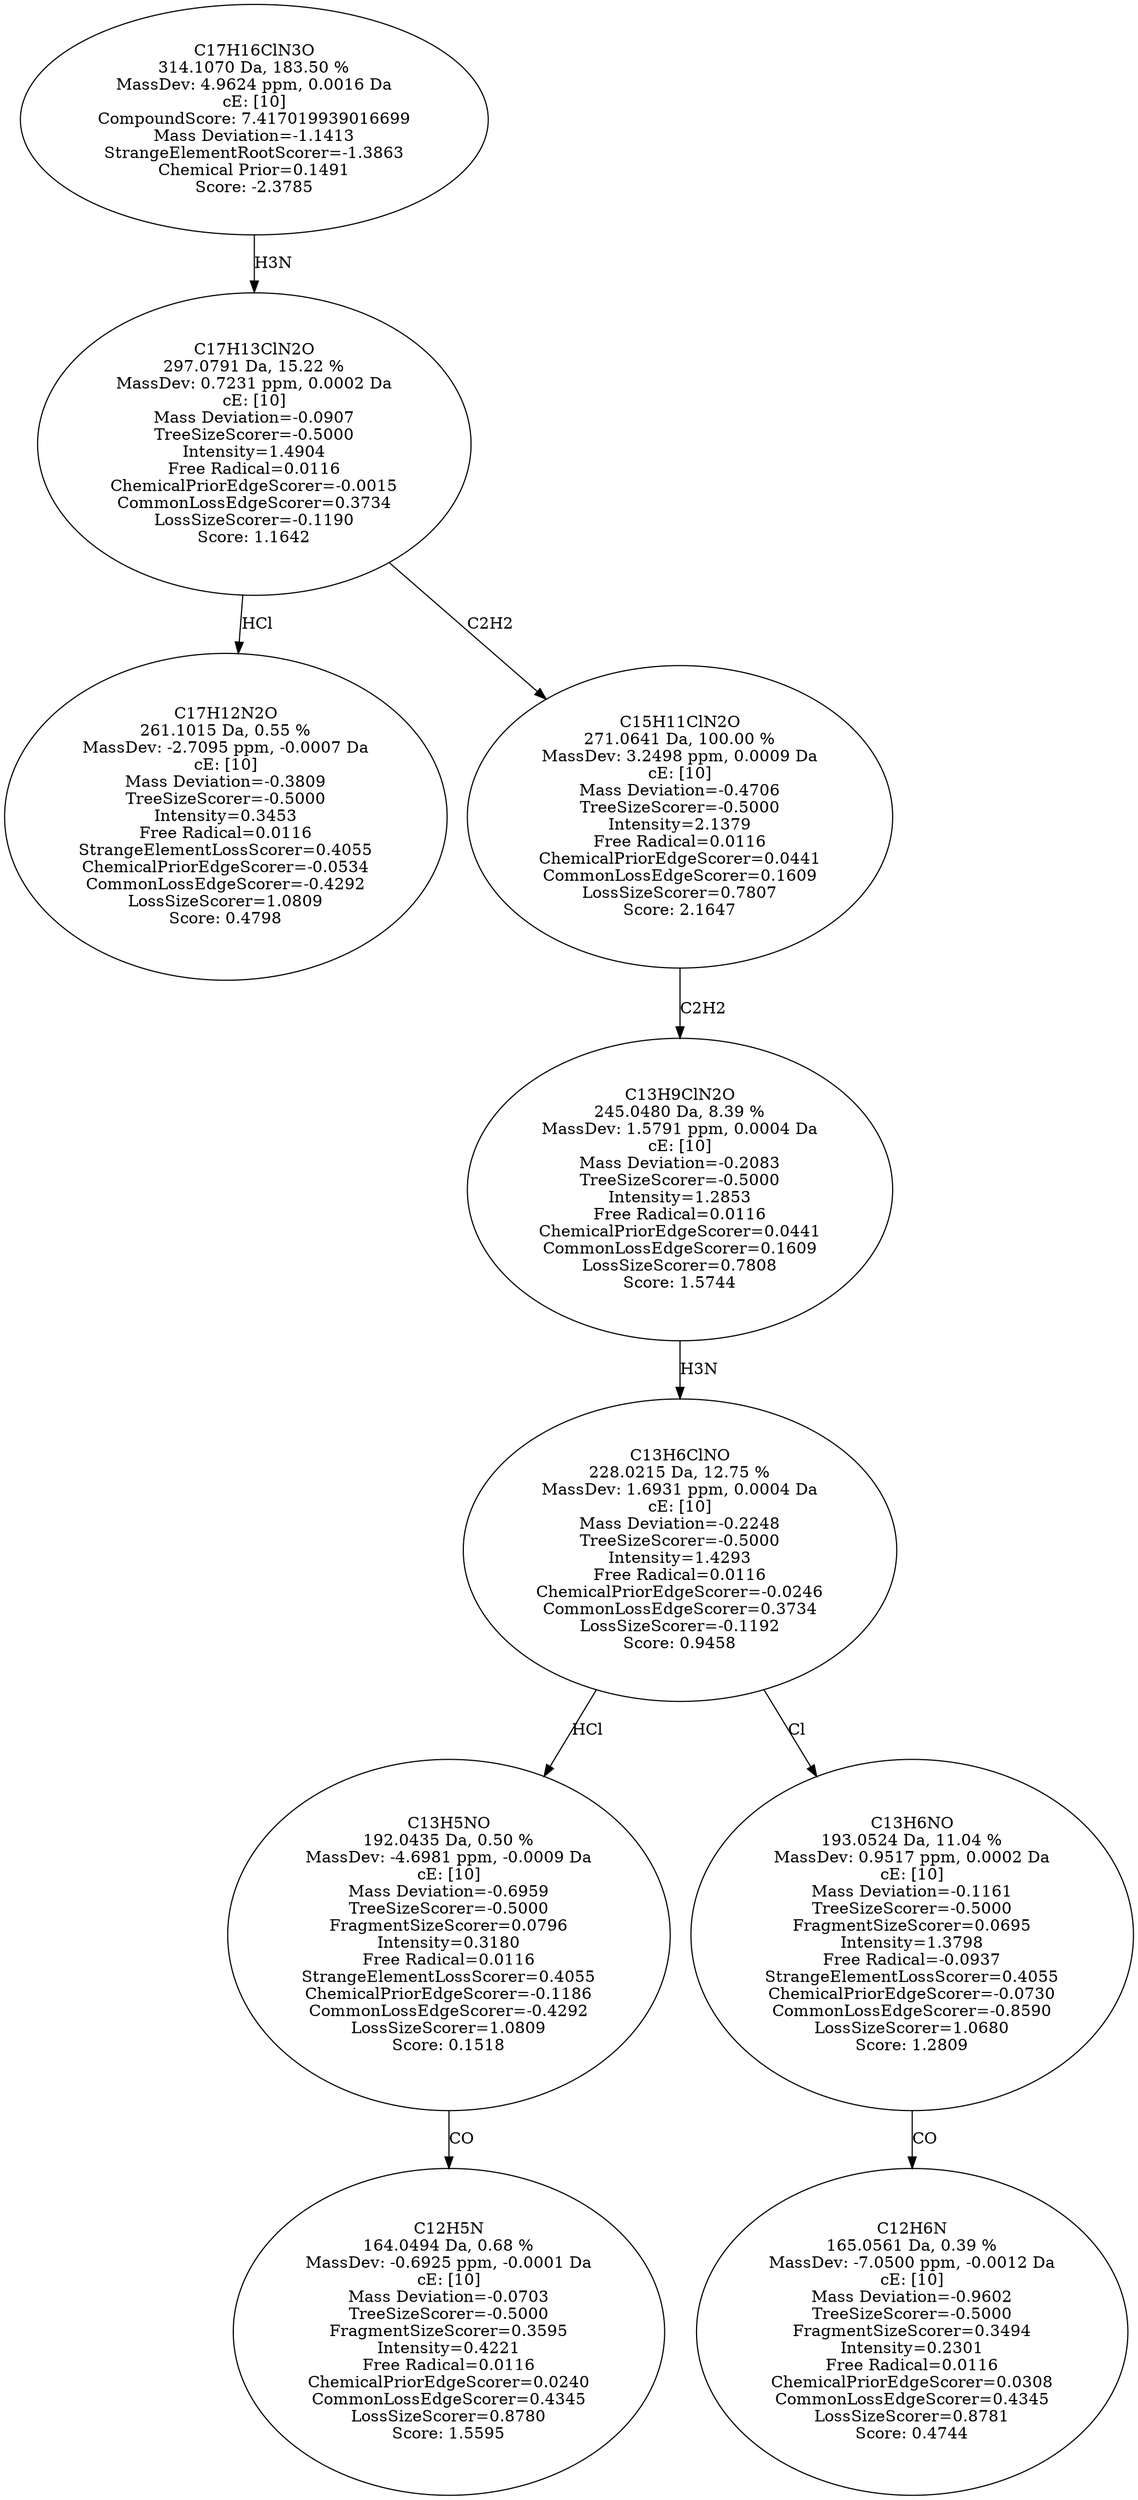 strict digraph {
v1 [label="C17H12N2O\n261.1015 Da, 0.55 %\nMassDev: -2.7095 ppm, -0.0007 Da\ncE: [10]\nMass Deviation=-0.3809\nTreeSizeScorer=-0.5000\nIntensity=0.3453\nFree Radical=0.0116\nStrangeElementLossScorer=0.4055\nChemicalPriorEdgeScorer=-0.0534\nCommonLossEdgeScorer=-0.4292\nLossSizeScorer=1.0809\nScore: 0.4798"];
v2 [label="C12H5N\n164.0494 Da, 0.68 %\nMassDev: -0.6925 ppm, -0.0001 Da\ncE: [10]\nMass Deviation=-0.0703\nTreeSizeScorer=-0.5000\nFragmentSizeScorer=0.3595\nIntensity=0.4221\nFree Radical=0.0116\nChemicalPriorEdgeScorer=0.0240\nCommonLossEdgeScorer=0.4345\nLossSizeScorer=0.8780\nScore: 1.5595"];
v3 [label="C13H5NO\n192.0435 Da, 0.50 %\nMassDev: -4.6981 ppm, -0.0009 Da\ncE: [10]\nMass Deviation=-0.6959\nTreeSizeScorer=-0.5000\nFragmentSizeScorer=0.0796\nIntensity=0.3180\nFree Radical=0.0116\nStrangeElementLossScorer=0.4055\nChemicalPriorEdgeScorer=-0.1186\nCommonLossEdgeScorer=-0.4292\nLossSizeScorer=1.0809\nScore: 0.1518"];
v4 [label="C12H6N\n165.0561 Da, 0.39 %\nMassDev: -7.0500 ppm, -0.0012 Da\ncE: [10]\nMass Deviation=-0.9602\nTreeSizeScorer=-0.5000\nFragmentSizeScorer=0.3494\nIntensity=0.2301\nFree Radical=0.0116\nChemicalPriorEdgeScorer=0.0308\nCommonLossEdgeScorer=0.4345\nLossSizeScorer=0.8781\nScore: 0.4744"];
v5 [label="C13H6NO\n193.0524 Da, 11.04 %\nMassDev: 0.9517 ppm, 0.0002 Da\ncE: [10]\nMass Deviation=-0.1161\nTreeSizeScorer=-0.5000\nFragmentSizeScorer=0.0695\nIntensity=1.3798\nFree Radical=-0.0937\nStrangeElementLossScorer=0.4055\nChemicalPriorEdgeScorer=-0.0730\nCommonLossEdgeScorer=-0.8590\nLossSizeScorer=1.0680\nScore: 1.2809"];
v6 [label="C13H6ClNO\n228.0215 Da, 12.75 %\nMassDev: 1.6931 ppm, 0.0004 Da\ncE: [10]\nMass Deviation=-0.2248\nTreeSizeScorer=-0.5000\nIntensity=1.4293\nFree Radical=0.0116\nChemicalPriorEdgeScorer=-0.0246\nCommonLossEdgeScorer=0.3734\nLossSizeScorer=-0.1192\nScore: 0.9458"];
v7 [label="C13H9ClN2O\n245.0480 Da, 8.39 %\nMassDev: 1.5791 ppm, 0.0004 Da\ncE: [10]\nMass Deviation=-0.2083\nTreeSizeScorer=-0.5000\nIntensity=1.2853\nFree Radical=0.0116\nChemicalPriorEdgeScorer=0.0441\nCommonLossEdgeScorer=0.1609\nLossSizeScorer=0.7808\nScore: 1.5744"];
v8 [label="C15H11ClN2O\n271.0641 Da, 100.00 %\nMassDev: 3.2498 ppm, 0.0009 Da\ncE: [10]\nMass Deviation=-0.4706\nTreeSizeScorer=-0.5000\nIntensity=2.1379\nFree Radical=0.0116\nChemicalPriorEdgeScorer=0.0441\nCommonLossEdgeScorer=0.1609\nLossSizeScorer=0.7807\nScore: 2.1647"];
v9 [label="C17H13ClN2O\n297.0791 Da, 15.22 %\nMassDev: 0.7231 ppm, 0.0002 Da\ncE: [10]\nMass Deviation=-0.0907\nTreeSizeScorer=-0.5000\nIntensity=1.4904\nFree Radical=0.0116\nChemicalPriorEdgeScorer=-0.0015\nCommonLossEdgeScorer=0.3734\nLossSizeScorer=-0.1190\nScore: 1.1642"];
v10 [label="C17H16ClN3O\n314.1070 Da, 183.50 %\nMassDev: 4.9624 ppm, 0.0016 Da\ncE: [10]\nCompoundScore: 7.417019939016699\nMass Deviation=-1.1413\nStrangeElementRootScorer=-1.3863\nChemical Prior=0.1491\nScore: -2.3785"];
v9 -> v1 [label="HCl"];
v3 -> v2 [label="CO"];
v6 -> v3 [label="HCl"];
v5 -> v4 [label="CO"];
v6 -> v5 [label="Cl"];
v7 -> v6 [label="H3N"];
v8 -> v7 [label="C2H2"];
v9 -> v8 [label="C2H2"];
v10 -> v9 [label="H3N"];
}